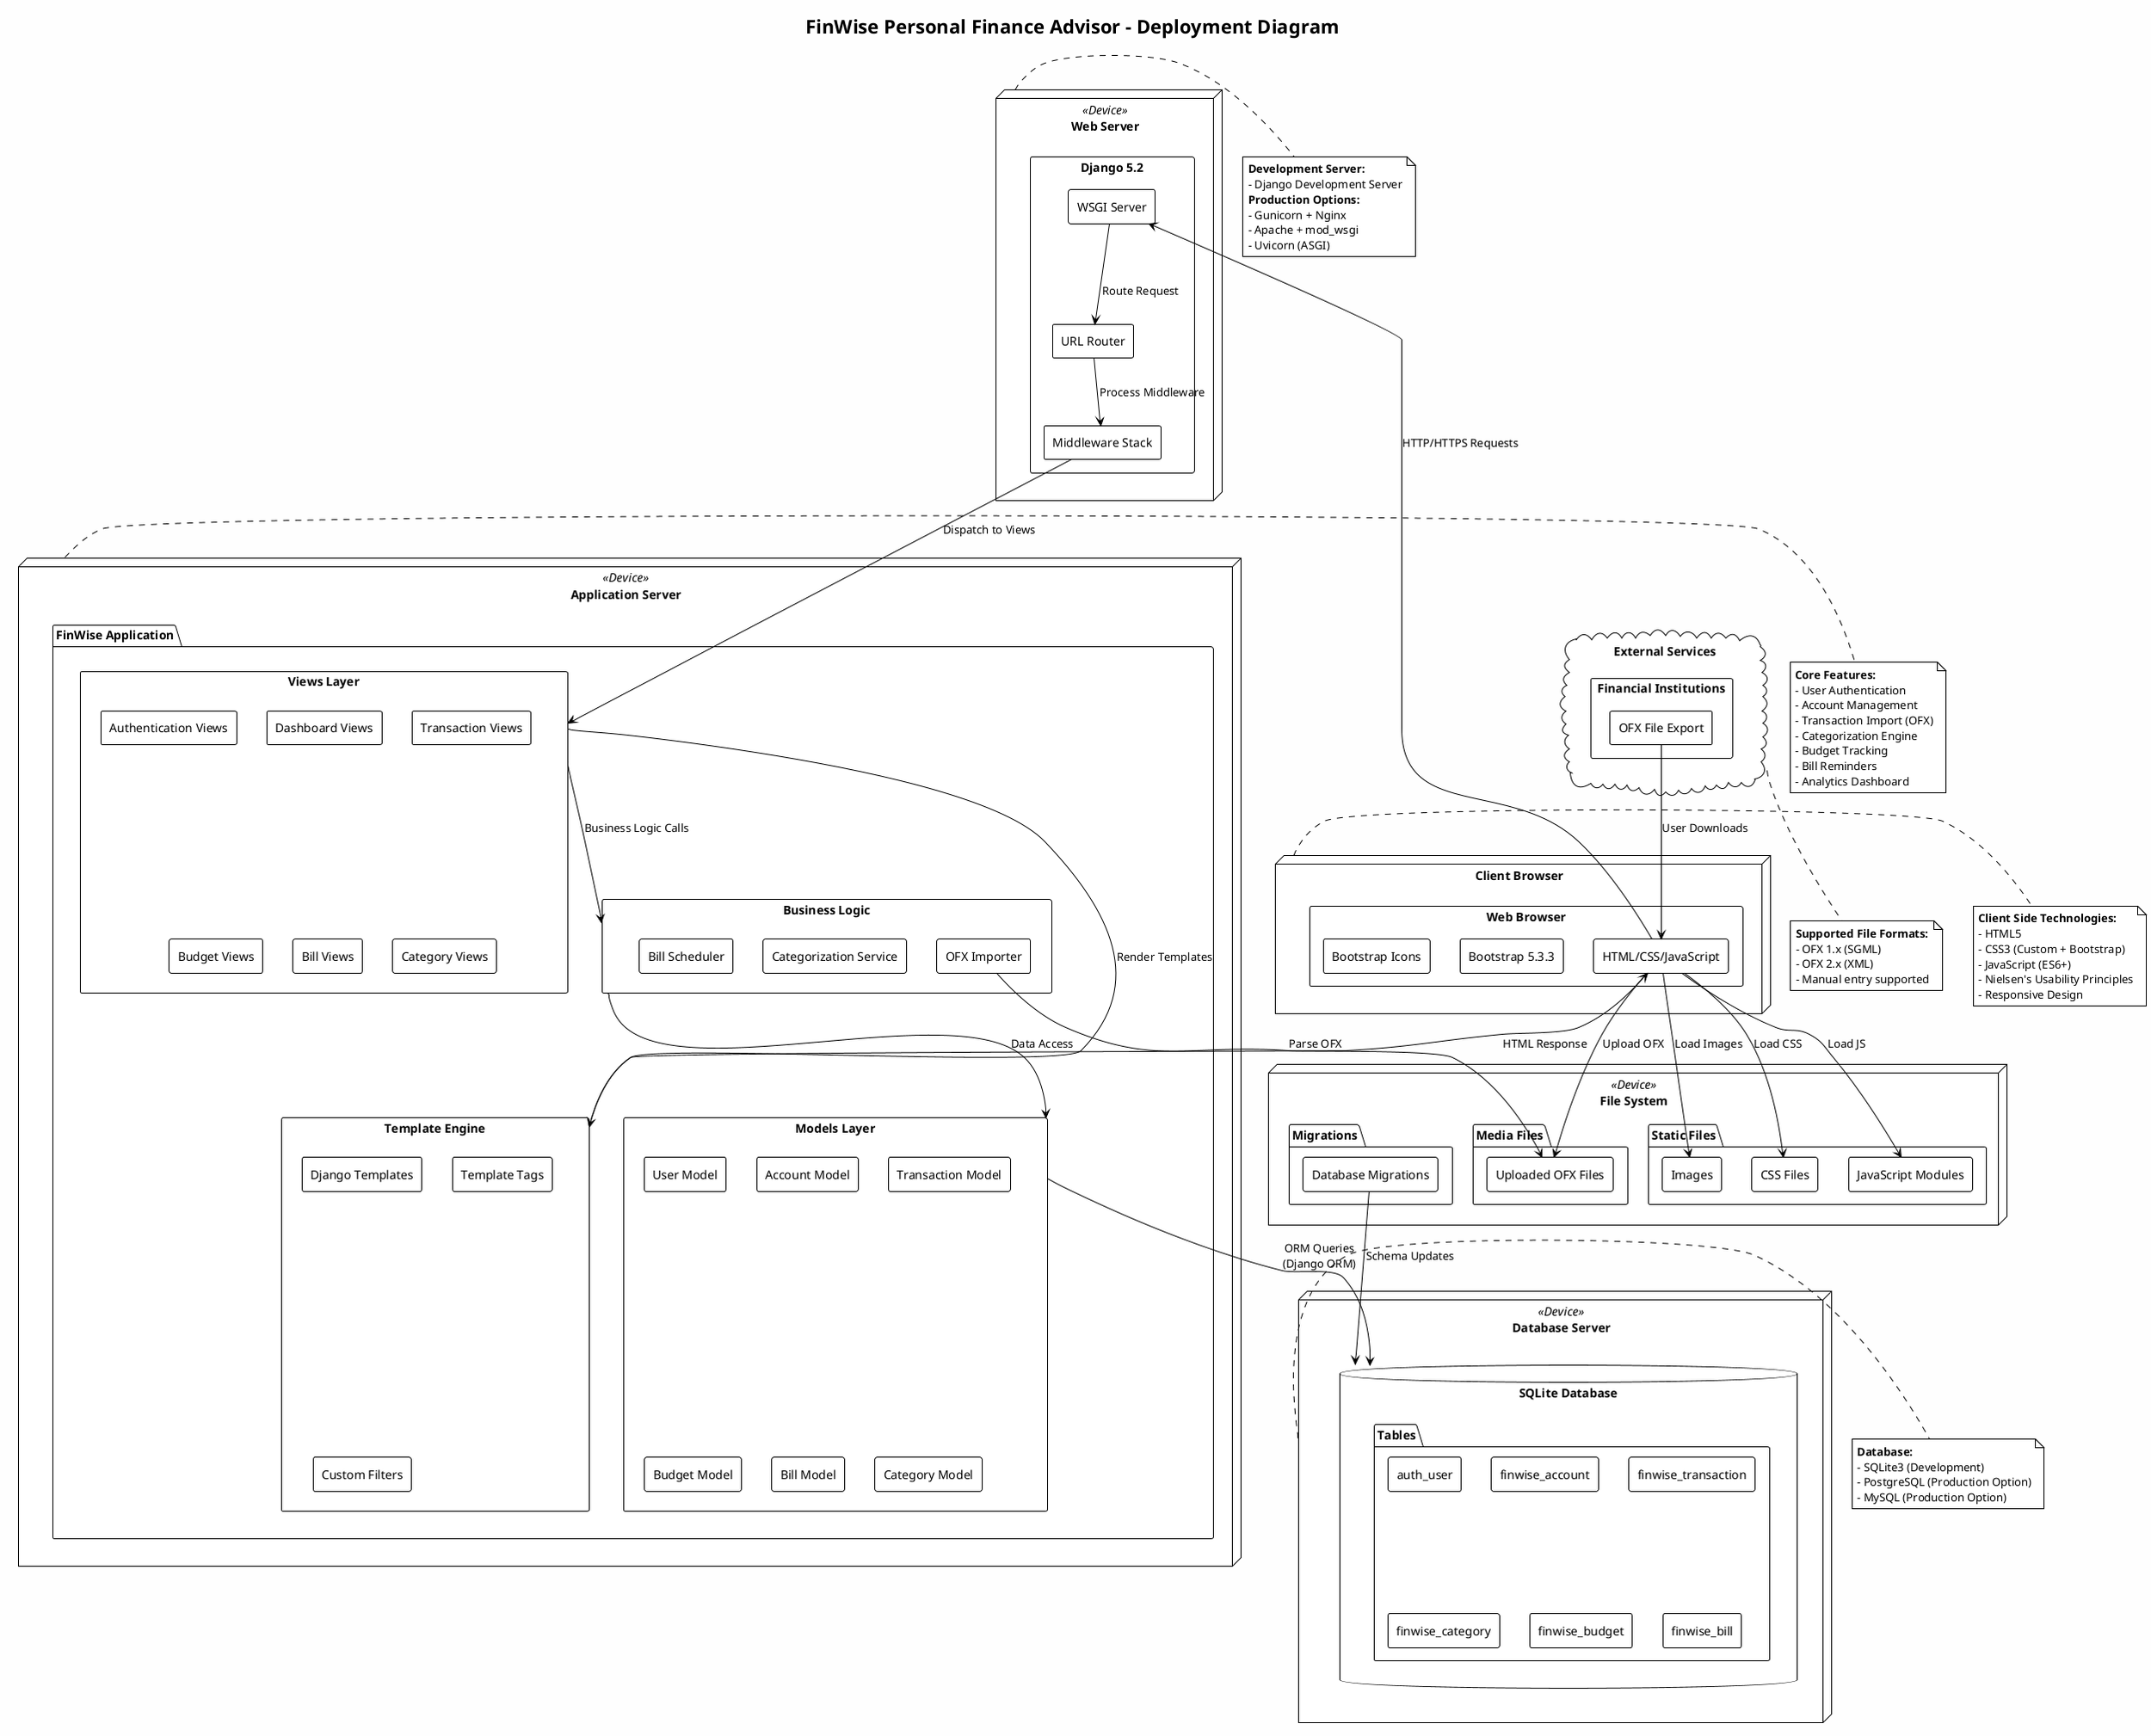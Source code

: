 @startuml FinWise_Deployment_Diagram
!theme plain
skinparam componentStyle rectangle
skinparam backgroundColor #FEFEFE
skinparam shadowing false

title FinWise Personal Finance Advisor - Deployment Diagram

' Client Layer
node "Client Browser" as client {
    component "Web Browser" as browser {
        [HTML/CSS/JavaScript] as frontend
        [Bootstrap 5.3.3] as bootstrap
        [Bootstrap Icons] as icons
    }
}

' Web Server Layer
node "Web Server" as webserver <<Device>> {
    component "Django 5.2" as django {
        [WSGI Server] as wsgi
        [URL Router] as router
        [Middleware Stack] as middleware
    }
}

' Application Layer
node "Application Server" as appserver <<Device>> {
    package "FinWise Application" {
        component "Views Layer" as views {
            [Authentication Views] as auth_views
            [Dashboard Views] as dash_views
            [Transaction Views] as trans_views
            [Budget Views] as budget_views
            [Bill Views] as bill_views
            [Category Views] as cat_views
        }
        
        component "Business Logic" as services {
            [OFX Importer] as ofx_service
            [Categorization Service] as cat_service
            [Bill Scheduler] as bill_scheduler
        }
        
        component "Models Layer" as models {
            [User Model] as user_model
            [Account Model] as account_model
            [Transaction Model] as trans_model
            [Budget Model] as budget_model
            [Bill Model] as bill_model
            [Category Model] as cat_model
        }
        
        component "Template Engine" as templates {
            [Django Templates] as django_templates
            [Template Tags] as template_tags
            [Custom Filters] as custom_filters
        }
    }
}

' Data Layer
node "Database Server" as dbserver <<Device>> {
    database "SQLite Database" as sqlite {
        folder "Tables" {
            [auth_user]
            [finwise_account]
            [finwise_transaction]
            [finwise_category]
            [finwise_budget]
            [finwise_bill]
        }
    }
}

' File System
node "File System" as filesystem <<Device>> {
    folder "Static Files" {
        [CSS Files]
        [JavaScript Modules]
        [Images]
    }
    
    folder "Media Files" {
        [Uploaded OFX Files]
    }
    
    folder "Migrations" {
        [Database Migrations]
    }
}

' External Services
cloud "External Services" as external {
    component "Financial Institutions" as banks {
        [OFX File Export]
    }
}

' Connections - Client to Web Server
frontend --> wsgi : "HTTP/HTTPS Requests"
wsgi --> router : "Route Request"
router --> middleware : "Process Middleware"

' Connections - Web Server to Application
middleware --> views : "Dispatch to Views"
views --> services : "Business Logic Calls"
services --> models : "Data Access"

' Connections - Application to Database
models --> sqlite : "ORM Queries\n(Django ORM)"

' Connections - Template Processing
views --> templates : "Render Templates"
templates --> frontend : "HTML Response"

' Connections - Static Files
frontend --> [CSS Files] : "Load CSS"
frontend --> [JavaScript Modules] : "Load JS"
frontend --> [Images] : "Load Images"

' Connections - File Upload
frontend --> [Uploaded OFX Files] : "Upload OFX"
ofx_service --> [Uploaded OFX Files] : "Parse OFX"

' Connections - External Services
[OFX File Export] --> frontend : "User Downloads"

' Connections - Migrations
[Database Migrations] --> sqlite : "Schema Updates"

' Notes
note right of client
  **Client Side Technologies:**
  - HTML5
  - CSS3 (Custom + Bootstrap)
  - JavaScript (ES6+)
  - Nielsen's Usability Principles
  - Responsive Design
end note

note right of webserver
  **Development Server:**
  - Django Development Server
  **Production Options:**
  - Gunicorn + Nginx
  - Apache + mod_wsgi
  - Uvicorn (ASGI)
end note

note right of appserver
  **Core Features:**
  - User Authentication
  - Account Management
  - Transaction Import (OFX)
  - Categorization Engine
  - Budget Tracking
  - Bill Reminders
  - Analytics Dashboard
end note

note right of dbserver
  **Database:**
  - SQLite3 (Development)
  - PostgreSQL (Production Option)
  - MySQL (Production Option)
end note

note bottom of external
  **Supported File Formats:**
  - OFX 1.x (SGML)
  - OFX 2.x (XML)
  - Manual entry supported
end note

@enduml
